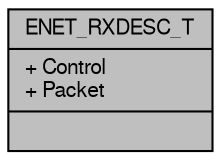 digraph "ENET_RXDESC_T"
{
  edge [fontname="FreeSans",fontsize="10",labelfontname="FreeSans",labelfontsize="10"];
  node [fontname="FreeSans",fontsize="10",shape=record];
  Node1 [label="{ENET_RXDESC_T\n|+ Control\l+ Packet\l|}",height=0.2,width=0.4,color="black", fillcolor="grey75", style="filled", fontcolor="black"];
}
